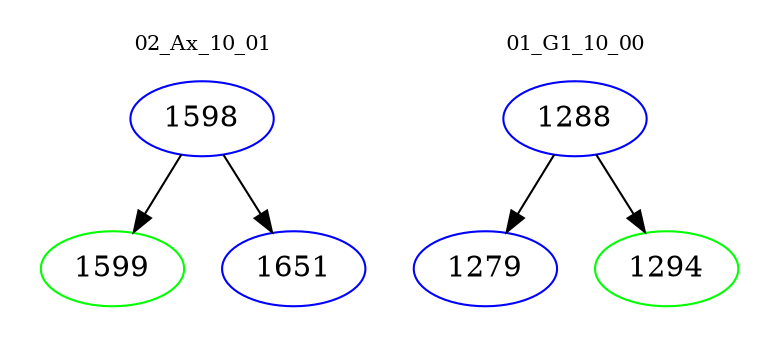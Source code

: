 digraph{
subgraph cluster_0 {
color = white
label = "02_Ax_10_01";
fontsize=10;
T0_1598 [label="1598", color="blue"]
T0_1598 -> T0_1599 [color="black"]
T0_1599 [label="1599", color="green"]
T0_1598 -> T0_1651 [color="black"]
T0_1651 [label="1651", color="blue"]
}
subgraph cluster_1 {
color = white
label = "01_G1_10_00";
fontsize=10;
T1_1288 [label="1288", color="blue"]
T1_1288 -> T1_1279 [color="black"]
T1_1279 [label="1279", color="blue"]
T1_1288 -> T1_1294 [color="black"]
T1_1294 [label="1294", color="green"]
}
}
